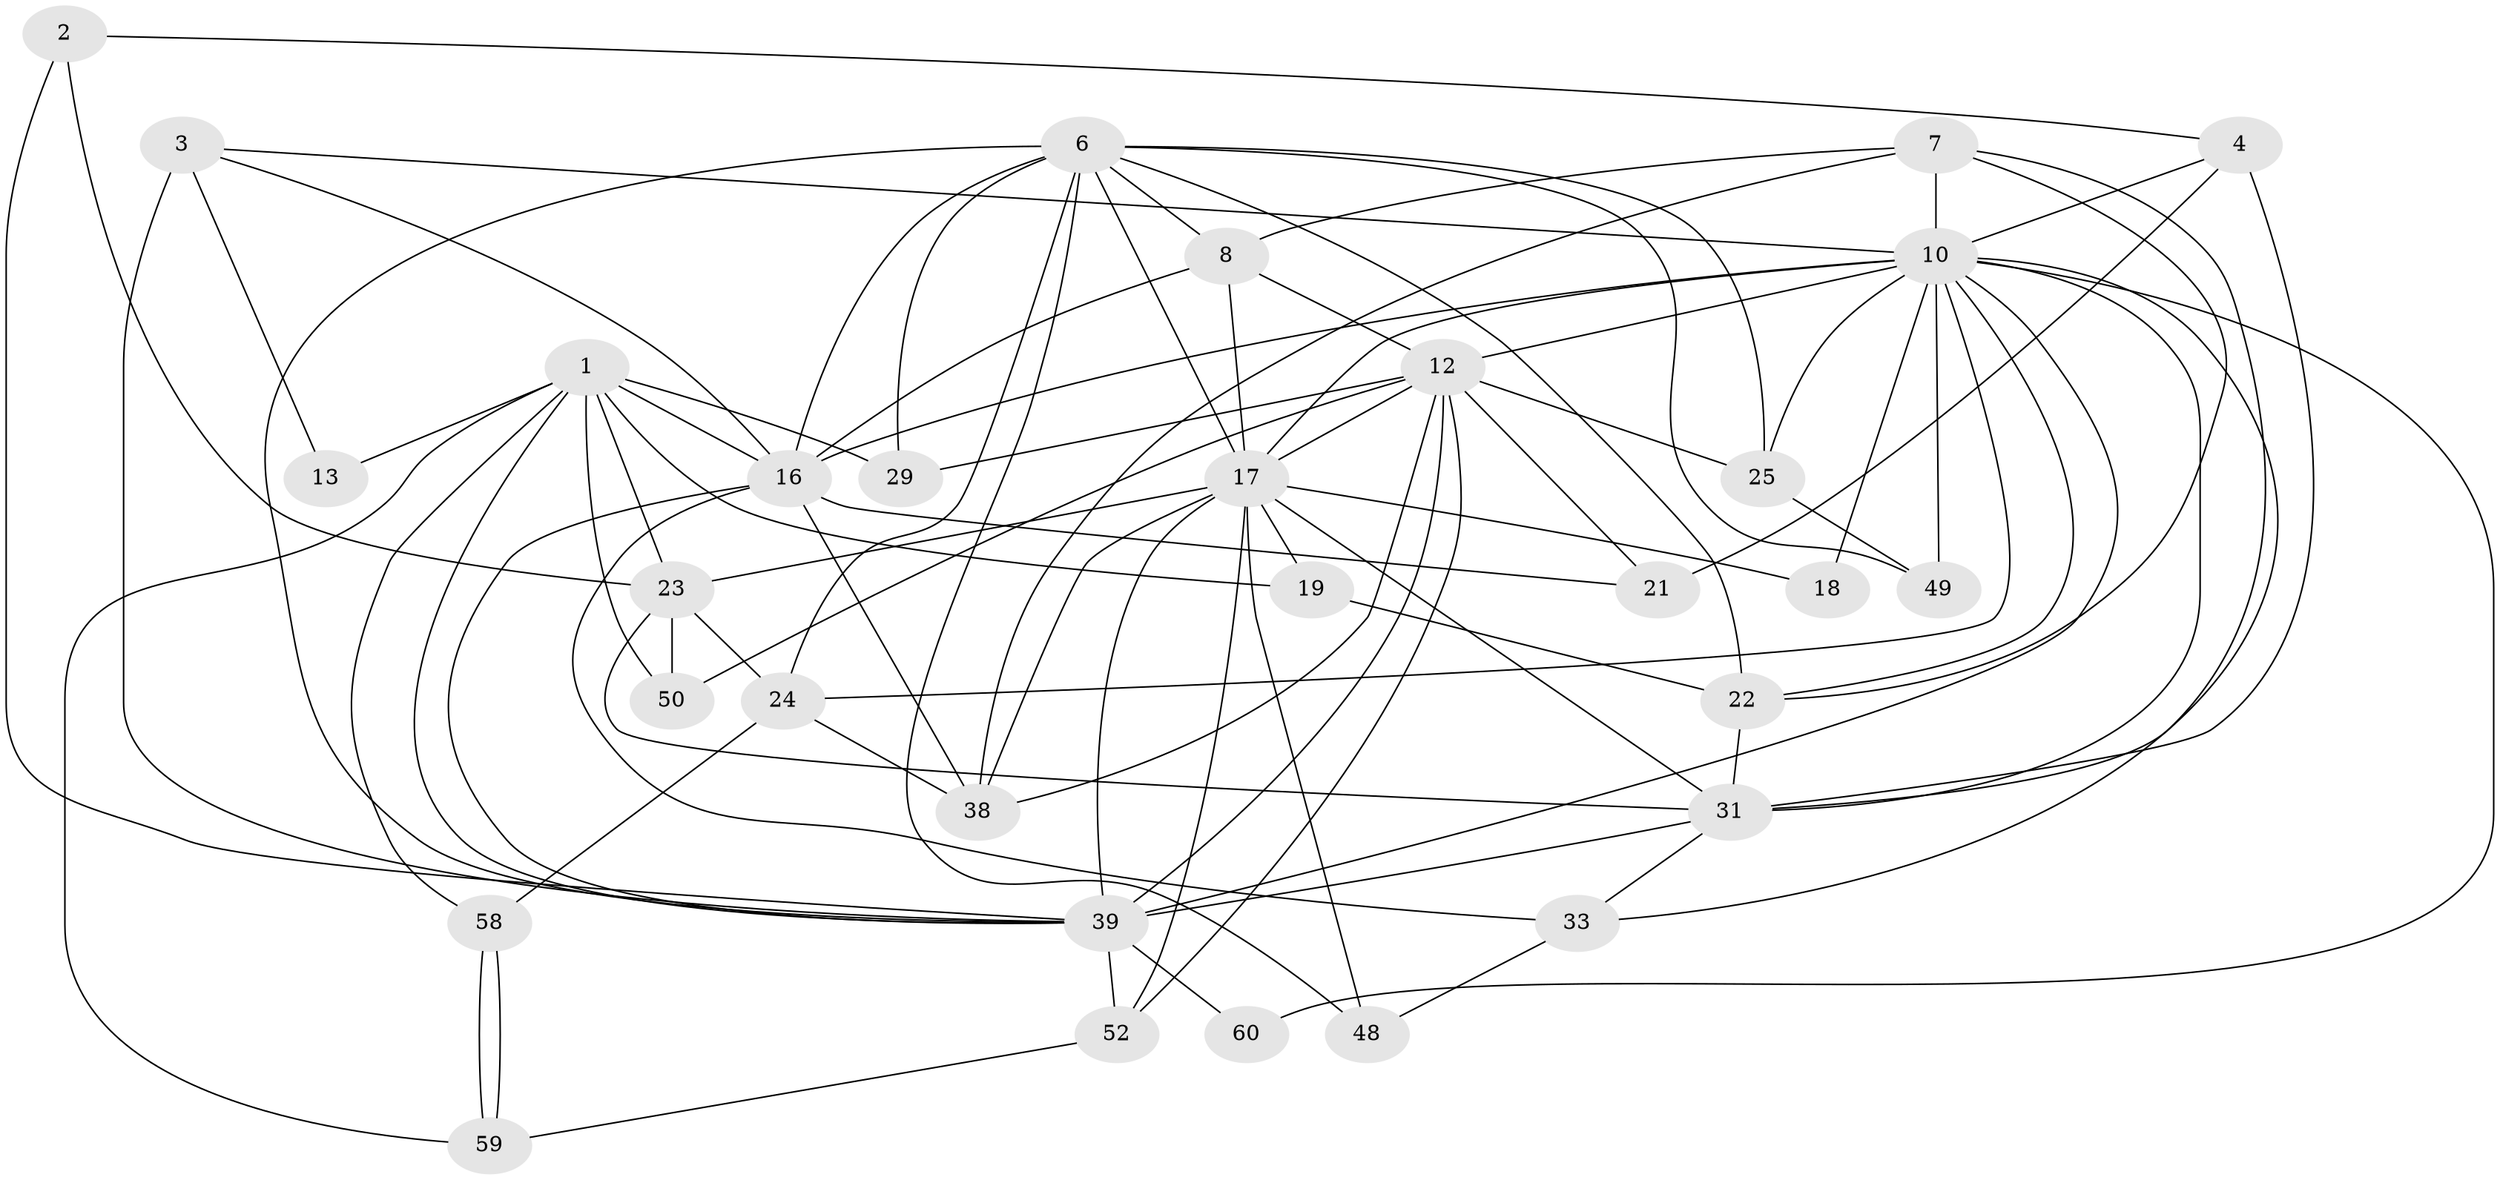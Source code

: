 // original degree distribution, {4: 0.19047619047619047, 3: 0.2857142857142857, 6: 0.07936507936507936, 5: 0.14285714285714285, 2: 0.19047619047619047, 8: 0.031746031746031744, 7: 0.07936507936507936}
// Generated by graph-tools (version 1.1) at 2025/14/03/09/25 04:14:50]
// undirected, 31 vertices, 85 edges
graph export_dot {
graph [start="1"]
  node [color=gray90,style=filled];
  1 [super="+5+30+47"];
  2;
  3 [super="+15"];
  4 [super="+9"];
  6 [super="+27"];
  7 [super="+14"];
  8 [super="+20"];
  10 [super="+11+36"];
  12 [super="+28+57+44"];
  13;
  16 [super="+62+45"];
  17 [super="+26+54"];
  18;
  19;
  21 [super="+32"];
  22;
  23 [super="+34"];
  24 [super="+40"];
  25 [super="+41"];
  29;
  31 [super="+37"];
  33 [super="+35"];
  38;
  39 [super="+42"];
  48;
  49;
  50;
  52;
  58;
  59;
  60;
  1 -- 19;
  1 -- 50;
  1 -- 23;
  1 -- 39;
  1 -- 59;
  1 -- 13;
  1 -- 58;
  1 -- 29;
  1 -- 16;
  2 -- 4;
  2 -- 39;
  2 -- 23;
  3 -- 13;
  3 -- 10;
  3 -- 39 [weight=2];
  3 -- 16;
  4 -- 10;
  4 -- 21;
  4 -- 31;
  6 -- 22;
  6 -- 49;
  6 -- 39;
  6 -- 8;
  6 -- 16 [weight=2];
  6 -- 17;
  6 -- 48;
  6 -- 24;
  6 -- 25;
  6 -- 29;
  7 -- 10 [weight=2];
  7 -- 38;
  7 -- 8;
  7 -- 22;
  7 -- 31;
  8 -- 16;
  8 -- 12;
  8 -- 17;
  10 -- 12 [weight=2];
  10 -- 18;
  10 -- 24;
  10 -- 60;
  10 -- 33;
  10 -- 39 [weight=2];
  10 -- 49;
  10 -- 22;
  10 -- 16;
  10 -- 17;
  10 -- 31;
  10 -- 25;
  12 -- 21;
  12 -- 50;
  12 -- 52;
  12 -- 38;
  12 -- 25;
  12 -- 29;
  12 -- 39;
  12 -- 17;
  16 -- 38 [weight=2];
  16 -- 33;
  16 -- 39;
  16 -- 21;
  17 -- 38;
  17 -- 48;
  17 -- 39;
  17 -- 52;
  17 -- 18;
  17 -- 19;
  17 -- 23;
  17 -- 31;
  19 -- 22;
  22 -- 31;
  23 -- 50;
  23 -- 31;
  23 -- 24;
  24 -- 58;
  24 -- 38;
  25 -- 49;
  31 -- 33;
  31 -- 39;
  33 -- 48;
  39 -- 52;
  39 -- 60;
  52 -- 59;
  58 -- 59;
  58 -- 59;
}
